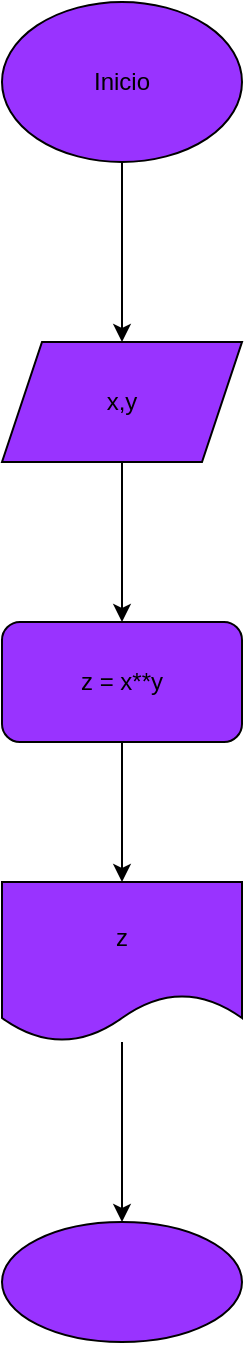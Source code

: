 <mxfile>
    <diagram id="_LGC43Xuaht14-KjpxGq" name="Página-1">
        <mxGraphModel dx="903" dy="488" grid="1" gridSize="10" guides="1" tooltips="1" connect="1" arrows="1" fold="1" page="1" pageScale="1" pageWidth="827" pageHeight="1169" math="0" shadow="0">
            <root>
                <mxCell id="0"/>
                <mxCell id="1" parent="0"/>
                <mxCell id="5" value="" style="edgeStyle=none;html=1;" edge="1" parent="1" source="3" target="4">
                    <mxGeometry relative="1" as="geometry"/>
                </mxCell>
                <mxCell id="3" value="Inicio" style="ellipse;whiteSpace=wrap;html=1;fillColor=#9933FF;" vertex="1" parent="1">
                    <mxGeometry x="400" y="210" width="120" height="80" as="geometry"/>
                </mxCell>
                <mxCell id="7" value="" style="edgeStyle=none;html=1;" edge="1" parent="1" source="4" target="6">
                    <mxGeometry relative="1" as="geometry"/>
                </mxCell>
                <mxCell id="4" value="x,y" style="shape=parallelogram;perimeter=parallelogramPerimeter;whiteSpace=wrap;html=1;fixedSize=1;fillColor=#9933FF;" vertex="1" parent="1">
                    <mxGeometry x="400" y="380" width="120" height="60" as="geometry"/>
                </mxCell>
                <mxCell id="9" value="" style="edgeStyle=none;html=1;" edge="1" parent="1" source="6" target="8">
                    <mxGeometry relative="1" as="geometry"/>
                </mxCell>
                <mxCell id="6" value="z = x**y" style="rounded=1;whiteSpace=wrap;html=1;fillColor=#9933FF;" vertex="1" parent="1">
                    <mxGeometry x="400" y="520" width="120" height="60" as="geometry"/>
                </mxCell>
                <mxCell id="11" value="" style="edgeStyle=none;html=1;" edge="1" parent="1" source="8" target="10">
                    <mxGeometry relative="1" as="geometry"/>
                </mxCell>
                <mxCell id="8" value="z" style="shape=document;whiteSpace=wrap;html=1;boundedLbl=1;fillColor=#9933FF;rounded=1;" vertex="1" parent="1">
                    <mxGeometry x="400" y="650" width="120" height="80" as="geometry"/>
                </mxCell>
                <mxCell id="10" value="" style="ellipse;whiteSpace=wrap;html=1;fillColor=#9933FF;rounded=1;" vertex="1" parent="1">
                    <mxGeometry x="400" y="820" width="120" height="60" as="geometry"/>
                </mxCell>
            </root>
        </mxGraphModel>
    </diagram>
</mxfile>